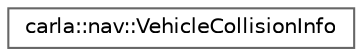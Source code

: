 digraph "类继承关系图"
{
 // INTERACTIVE_SVG=YES
 // LATEX_PDF_SIZE
  bgcolor="transparent";
  edge [fontname=Helvetica,fontsize=10,labelfontname=Helvetica,labelfontsize=10];
  node [fontname=Helvetica,fontsize=10,shape=box,height=0.2,width=0.4];
  rankdir="LR";
  Node0 [id="Node000000",label="carla::nav::VehicleCollisionInfo",height=0.2,width=0.4,color="grey40", fillcolor="white", style="filled",URL="$d4/d66/structcarla_1_1nav_1_1VehicleCollisionInfo.html",tooltip="struct to send info about vehicles to the crowd"];
}
